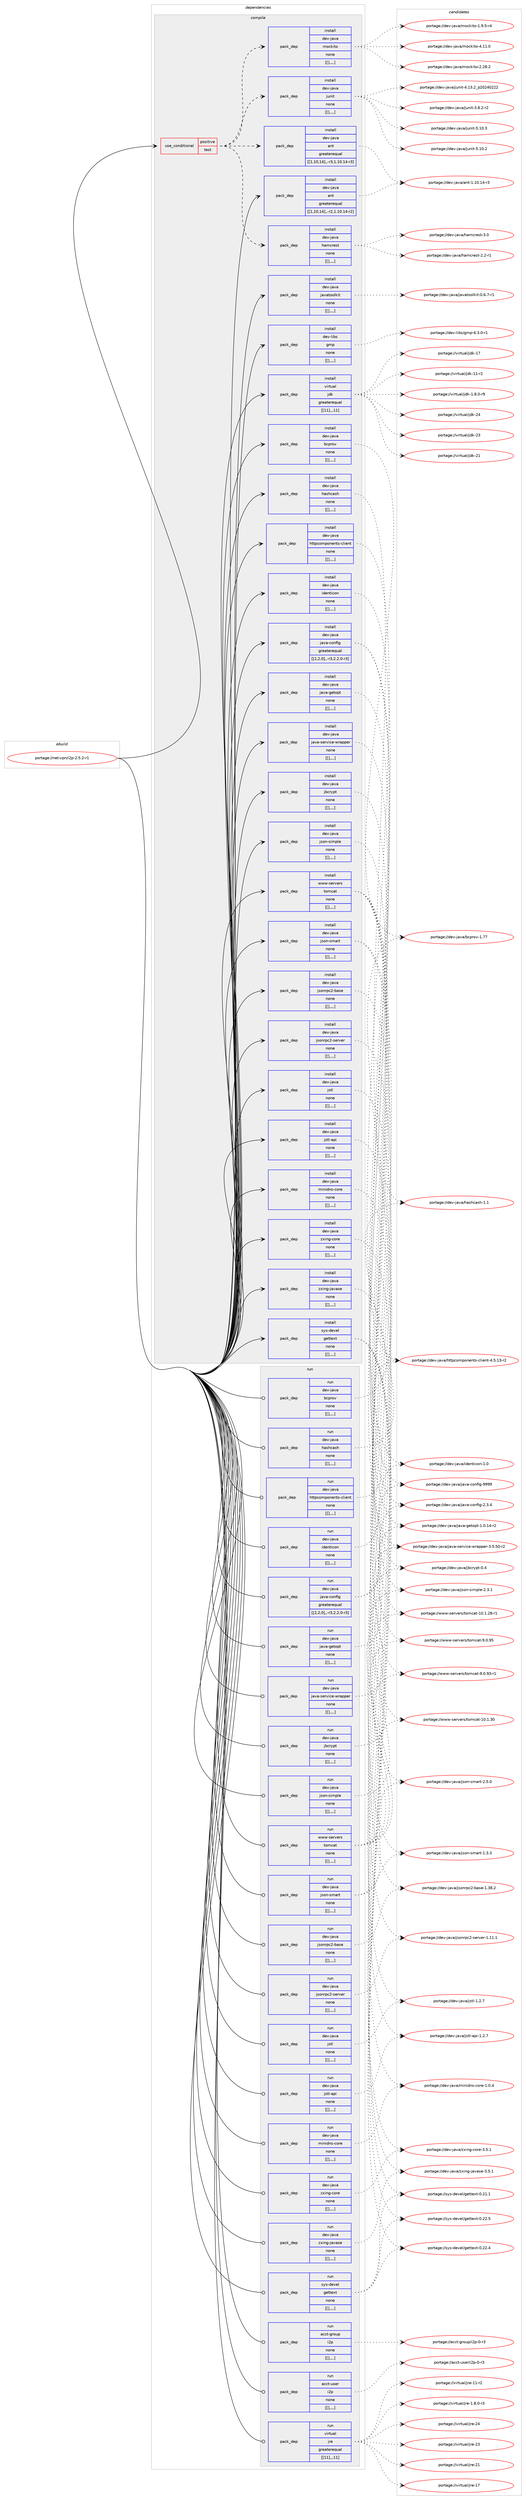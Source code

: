 digraph prolog {

# *************
# Graph options
# *************

newrank=true;
concentrate=true;
compound=true;
graph [rankdir=LR,fontname=Helvetica,fontsize=10,ranksep=1.5];#, ranksep=2.5, nodesep=0.2];
edge  [arrowhead=vee];
node  [fontname=Helvetica,fontsize=10];

# **********
# The ebuild
# **********

subgraph cluster_leftcol {
color=gray;
label=<<i>ebuild</i>>;
id [label="portage://net-vpn/i2p-2.5.2-r1", color=red, width=4, href="../net-vpn/i2p-2.5.2-r1.svg"];
}

# ****************
# The dependencies
# ****************

subgraph cluster_midcol {
color=gray;
label=<<i>dependencies</i>>;
subgraph cluster_compile {
fillcolor="#eeeeee";
style=filled;
label=<<i>compile</i>>;
subgraph cond105540 {
dependency395505 [label=<<TABLE BORDER="0" CELLBORDER="1" CELLSPACING="0" CELLPADDING="4"><TR><TD ROWSPAN="3" CELLPADDING="10">use_conditional</TD></TR><TR><TD>positive</TD></TR><TR><TD>test</TD></TR></TABLE>>, shape=none, color=red];
subgraph pack287147 {
dependency395506 [label=<<TABLE BORDER="0" CELLBORDER="1" CELLSPACING="0" CELLPADDING="4" WIDTH="220"><TR><TD ROWSPAN="6" CELLPADDING="30">pack_dep</TD></TR><TR><TD WIDTH="110">install</TD></TR><TR><TD>dev-java</TD></TR><TR><TD>ant</TD></TR><TR><TD>greaterequal</TD></TR><TR><TD>[[1,10,14],,-r3,1.10.14-r3]</TD></TR></TABLE>>, shape=none, color=blue];
}
dependency395505:e -> dependency395506:w [weight=20,style="dashed",arrowhead="vee"];
subgraph pack287148 {
dependency395507 [label=<<TABLE BORDER="0" CELLBORDER="1" CELLSPACING="0" CELLPADDING="4" WIDTH="220"><TR><TD ROWSPAN="6" CELLPADDING="30">pack_dep</TD></TR><TR><TD WIDTH="110">install</TD></TR><TR><TD>dev-java</TD></TR><TR><TD>hamcrest</TD></TR><TR><TD>none</TD></TR><TR><TD>[[],,,,]</TD></TR></TABLE>>, shape=none, color=blue];
}
dependency395505:e -> dependency395507:w [weight=20,style="dashed",arrowhead="vee"];
subgraph pack287149 {
dependency395508 [label=<<TABLE BORDER="0" CELLBORDER="1" CELLSPACING="0" CELLPADDING="4" WIDTH="220"><TR><TD ROWSPAN="6" CELLPADDING="30">pack_dep</TD></TR><TR><TD WIDTH="110">install</TD></TR><TR><TD>dev-java</TD></TR><TR><TD>junit</TD></TR><TR><TD>none</TD></TR><TR><TD>[[],,,,]</TD></TR></TABLE>>, shape=none, color=blue];
}
dependency395505:e -> dependency395508:w [weight=20,style="dashed",arrowhead="vee"];
subgraph pack287150 {
dependency395509 [label=<<TABLE BORDER="0" CELLBORDER="1" CELLSPACING="0" CELLPADDING="4" WIDTH="220"><TR><TD ROWSPAN="6" CELLPADDING="30">pack_dep</TD></TR><TR><TD WIDTH="110">install</TD></TR><TR><TD>dev-java</TD></TR><TR><TD>mockito</TD></TR><TR><TD>none</TD></TR><TR><TD>[[],,,,]</TD></TR></TABLE>>, shape=none, color=blue];
}
dependency395505:e -> dependency395509:w [weight=20,style="dashed",arrowhead="vee"];
}
id:e -> dependency395505:w [weight=20,style="solid",arrowhead="vee"];
subgraph pack287151 {
dependency395510 [label=<<TABLE BORDER="0" CELLBORDER="1" CELLSPACING="0" CELLPADDING="4" WIDTH="220"><TR><TD ROWSPAN="6" CELLPADDING="30">pack_dep</TD></TR><TR><TD WIDTH="110">install</TD></TR><TR><TD>dev-java</TD></TR><TR><TD>ant</TD></TR><TR><TD>greaterequal</TD></TR><TR><TD>[[1,10,14],,-r2,1.10.14-r2]</TD></TR></TABLE>>, shape=none, color=blue];
}
id:e -> dependency395510:w [weight=20,style="solid",arrowhead="vee"];
subgraph pack287152 {
dependency395511 [label=<<TABLE BORDER="0" CELLBORDER="1" CELLSPACING="0" CELLPADDING="4" WIDTH="220"><TR><TD ROWSPAN="6" CELLPADDING="30">pack_dep</TD></TR><TR><TD WIDTH="110">install</TD></TR><TR><TD>dev-java</TD></TR><TR><TD>bcprov</TD></TR><TR><TD>none</TD></TR><TR><TD>[[],,,,]</TD></TR></TABLE>>, shape=none, color=blue];
}
id:e -> dependency395511:w [weight=20,style="solid",arrowhead="vee"];
subgraph pack287153 {
dependency395512 [label=<<TABLE BORDER="0" CELLBORDER="1" CELLSPACING="0" CELLPADDING="4" WIDTH="220"><TR><TD ROWSPAN="6" CELLPADDING="30">pack_dep</TD></TR><TR><TD WIDTH="110">install</TD></TR><TR><TD>dev-java</TD></TR><TR><TD>hashcash</TD></TR><TR><TD>none</TD></TR><TR><TD>[[],,,,]</TD></TR></TABLE>>, shape=none, color=blue];
}
id:e -> dependency395512:w [weight=20,style="solid",arrowhead="vee"];
subgraph pack287154 {
dependency395513 [label=<<TABLE BORDER="0" CELLBORDER="1" CELLSPACING="0" CELLPADDING="4" WIDTH="220"><TR><TD ROWSPAN="6" CELLPADDING="30">pack_dep</TD></TR><TR><TD WIDTH="110">install</TD></TR><TR><TD>dev-java</TD></TR><TR><TD>httpcomponents-client</TD></TR><TR><TD>none</TD></TR><TR><TD>[[],,,,]</TD></TR></TABLE>>, shape=none, color=blue];
}
id:e -> dependency395513:w [weight=20,style="solid",arrowhead="vee"];
subgraph pack287155 {
dependency395514 [label=<<TABLE BORDER="0" CELLBORDER="1" CELLSPACING="0" CELLPADDING="4" WIDTH="220"><TR><TD ROWSPAN="6" CELLPADDING="30">pack_dep</TD></TR><TR><TD WIDTH="110">install</TD></TR><TR><TD>dev-java</TD></TR><TR><TD>identicon</TD></TR><TR><TD>none</TD></TR><TR><TD>[[],,,,]</TD></TR></TABLE>>, shape=none, color=blue];
}
id:e -> dependency395514:w [weight=20,style="solid",arrowhead="vee"];
subgraph pack287156 {
dependency395515 [label=<<TABLE BORDER="0" CELLBORDER="1" CELLSPACING="0" CELLPADDING="4" WIDTH="220"><TR><TD ROWSPAN="6" CELLPADDING="30">pack_dep</TD></TR><TR><TD WIDTH="110">install</TD></TR><TR><TD>dev-java</TD></TR><TR><TD>java-config</TD></TR><TR><TD>greaterequal</TD></TR><TR><TD>[[2,2,0],,-r3,2.2.0-r3]</TD></TR></TABLE>>, shape=none, color=blue];
}
id:e -> dependency395515:w [weight=20,style="solid",arrowhead="vee"];
subgraph pack287157 {
dependency395516 [label=<<TABLE BORDER="0" CELLBORDER="1" CELLSPACING="0" CELLPADDING="4" WIDTH="220"><TR><TD ROWSPAN="6" CELLPADDING="30">pack_dep</TD></TR><TR><TD WIDTH="110">install</TD></TR><TR><TD>dev-java</TD></TR><TR><TD>java-getopt</TD></TR><TR><TD>none</TD></TR><TR><TD>[[],,,,]</TD></TR></TABLE>>, shape=none, color=blue];
}
id:e -> dependency395516:w [weight=20,style="solid",arrowhead="vee"];
subgraph pack287158 {
dependency395517 [label=<<TABLE BORDER="0" CELLBORDER="1" CELLSPACING="0" CELLPADDING="4" WIDTH="220"><TR><TD ROWSPAN="6" CELLPADDING="30">pack_dep</TD></TR><TR><TD WIDTH="110">install</TD></TR><TR><TD>dev-java</TD></TR><TR><TD>java-service-wrapper</TD></TR><TR><TD>none</TD></TR><TR><TD>[[],,,,]</TD></TR></TABLE>>, shape=none, color=blue];
}
id:e -> dependency395517:w [weight=20,style="solid",arrowhead="vee"];
subgraph pack287159 {
dependency395518 [label=<<TABLE BORDER="0" CELLBORDER="1" CELLSPACING="0" CELLPADDING="4" WIDTH="220"><TR><TD ROWSPAN="6" CELLPADDING="30">pack_dep</TD></TR><TR><TD WIDTH="110">install</TD></TR><TR><TD>dev-java</TD></TR><TR><TD>javatoolkit</TD></TR><TR><TD>none</TD></TR><TR><TD>[[],,,,]</TD></TR></TABLE>>, shape=none, color=blue];
}
id:e -> dependency395518:w [weight=20,style="solid",arrowhead="vee"];
subgraph pack287160 {
dependency395519 [label=<<TABLE BORDER="0" CELLBORDER="1" CELLSPACING="0" CELLPADDING="4" WIDTH="220"><TR><TD ROWSPAN="6" CELLPADDING="30">pack_dep</TD></TR><TR><TD WIDTH="110">install</TD></TR><TR><TD>dev-java</TD></TR><TR><TD>jbcrypt</TD></TR><TR><TD>none</TD></TR><TR><TD>[[],,,,]</TD></TR></TABLE>>, shape=none, color=blue];
}
id:e -> dependency395519:w [weight=20,style="solid",arrowhead="vee"];
subgraph pack287161 {
dependency395520 [label=<<TABLE BORDER="0" CELLBORDER="1" CELLSPACING="0" CELLPADDING="4" WIDTH="220"><TR><TD ROWSPAN="6" CELLPADDING="30">pack_dep</TD></TR><TR><TD WIDTH="110">install</TD></TR><TR><TD>dev-java</TD></TR><TR><TD>json-simple</TD></TR><TR><TD>none</TD></TR><TR><TD>[[],,,,]</TD></TR></TABLE>>, shape=none, color=blue];
}
id:e -> dependency395520:w [weight=20,style="solid",arrowhead="vee"];
subgraph pack287162 {
dependency395521 [label=<<TABLE BORDER="0" CELLBORDER="1" CELLSPACING="0" CELLPADDING="4" WIDTH="220"><TR><TD ROWSPAN="6" CELLPADDING="30">pack_dep</TD></TR><TR><TD WIDTH="110">install</TD></TR><TR><TD>dev-java</TD></TR><TR><TD>json-smart</TD></TR><TR><TD>none</TD></TR><TR><TD>[[],,,,]</TD></TR></TABLE>>, shape=none, color=blue];
}
id:e -> dependency395521:w [weight=20,style="solid",arrowhead="vee"];
subgraph pack287163 {
dependency395522 [label=<<TABLE BORDER="0" CELLBORDER="1" CELLSPACING="0" CELLPADDING="4" WIDTH="220"><TR><TD ROWSPAN="6" CELLPADDING="30">pack_dep</TD></TR><TR><TD WIDTH="110">install</TD></TR><TR><TD>dev-java</TD></TR><TR><TD>jsonrpc2-base</TD></TR><TR><TD>none</TD></TR><TR><TD>[[],,,,]</TD></TR></TABLE>>, shape=none, color=blue];
}
id:e -> dependency395522:w [weight=20,style="solid",arrowhead="vee"];
subgraph pack287164 {
dependency395523 [label=<<TABLE BORDER="0" CELLBORDER="1" CELLSPACING="0" CELLPADDING="4" WIDTH="220"><TR><TD ROWSPAN="6" CELLPADDING="30">pack_dep</TD></TR><TR><TD WIDTH="110">install</TD></TR><TR><TD>dev-java</TD></TR><TR><TD>jsonrpc2-server</TD></TR><TR><TD>none</TD></TR><TR><TD>[[],,,,]</TD></TR></TABLE>>, shape=none, color=blue];
}
id:e -> dependency395523:w [weight=20,style="solid",arrowhead="vee"];
subgraph pack287165 {
dependency395524 [label=<<TABLE BORDER="0" CELLBORDER="1" CELLSPACING="0" CELLPADDING="4" WIDTH="220"><TR><TD ROWSPAN="6" CELLPADDING="30">pack_dep</TD></TR><TR><TD WIDTH="110">install</TD></TR><TR><TD>dev-java</TD></TR><TR><TD>jstl</TD></TR><TR><TD>none</TD></TR><TR><TD>[[],,,,]</TD></TR></TABLE>>, shape=none, color=blue];
}
id:e -> dependency395524:w [weight=20,style="solid",arrowhead="vee"];
subgraph pack287166 {
dependency395525 [label=<<TABLE BORDER="0" CELLBORDER="1" CELLSPACING="0" CELLPADDING="4" WIDTH="220"><TR><TD ROWSPAN="6" CELLPADDING="30">pack_dep</TD></TR><TR><TD WIDTH="110">install</TD></TR><TR><TD>dev-java</TD></TR><TR><TD>jstl-api</TD></TR><TR><TD>none</TD></TR><TR><TD>[[],,,,]</TD></TR></TABLE>>, shape=none, color=blue];
}
id:e -> dependency395525:w [weight=20,style="solid",arrowhead="vee"];
subgraph pack287167 {
dependency395526 [label=<<TABLE BORDER="0" CELLBORDER="1" CELLSPACING="0" CELLPADDING="4" WIDTH="220"><TR><TD ROWSPAN="6" CELLPADDING="30">pack_dep</TD></TR><TR><TD WIDTH="110">install</TD></TR><TR><TD>dev-java</TD></TR><TR><TD>minidns-core</TD></TR><TR><TD>none</TD></TR><TR><TD>[[],,,,]</TD></TR></TABLE>>, shape=none, color=blue];
}
id:e -> dependency395526:w [weight=20,style="solid",arrowhead="vee"];
subgraph pack287168 {
dependency395527 [label=<<TABLE BORDER="0" CELLBORDER="1" CELLSPACING="0" CELLPADDING="4" WIDTH="220"><TR><TD ROWSPAN="6" CELLPADDING="30">pack_dep</TD></TR><TR><TD WIDTH="110">install</TD></TR><TR><TD>dev-java</TD></TR><TR><TD>zxing-core</TD></TR><TR><TD>none</TD></TR><TR><TD>[[],,,,]</TD></TR></TABLE>>, shape=none, color=blue];
}
id:e -> dependency395527:w [weight=20,style="solid",arrowhead="vee"];
subgraph pack287169 {
dependency395528 [label=<<TABLE BORDER="0" CELLBORDER="1" CELLSPACING="0" CELLPADDING="4" WIDTH="220"><TR><TD ROWSPAN="6" CELLPADDING="30">pack_dep</TD></TR><TR><TD WIDTH="110">install</TD></TR><TR><TD>dev-java</TD></TR><TR><TD>zxing-javase</TD></TR><TR><TD>none</TD></TR><TR><TD>[[],,,,]</TD></TR></TABLE>>, shape=none, color=blue];
}
id:e -> dependency395528:w [weight=20,style="solid",arrowhead="vee"];
subgraph pack287170 {
dependency395529 [label=<<TABLE BORDER="0" CELLBORDER="1" CELLSPACING="0" CELLPADDING="4" WIDTH="220"><TR><TD ROWSPAN="6" CELLPADDING="30">pack_dep</TD></TR><TR><TD WIDTH="110">install</TD></TR><TR><TD>dev-libs</TD></TR><TR><TD>gmp</TD></TR><TR><TD>none</TD></TR><TR><TD>[[],,,,]</TD></TR></TABLE>>, shape=none, color=blue];
}
id:e -> dependency395529:w [weight=20,style="solid",arrowhead="vee"];
subgraph pack287171 {
dependency395530 [label=<<TABLE BORDER="0" CELLBORDER="1" CELLSPACING="0" CELLPADDING="4" WIDTH="220"><TR><TD ROWSPAN="6" CELLPADDING="30">pack_dep</TD></TR><TR><TD WIDTH="110">install</TD></TR><TR><TD>sys-devel</TD></TR><TR><TD>gettext</TD></TR><TR><TD>none</TD></TR><TR><TD>[[],,,,]</TD></TR></TABLE>>, shape=none, color=blue];
}
id:e -> dependency395530:w [weight=20,style="solid",arrowhead="vee"];
subgraph pack287172 {
dependency395531 [label=<<TABLE BORDER="0" CELLBORDER="1" CELLSPACING="0" CELLPADDING="4" WIDTH="220"><TR><TD ROWSPAN="6" CELLPADDING="30">pack_dep</TD></TR><TR><TD WIDTH="110">install</TD></TR><TR><TD>virtual</TD></TR><TR><TD>jdk</TD></TR><TR><TD>greaterequal</TD></TR><TR><TD>[[11],,,11]</TD></TR></TABLE>>, shape=none, color=blue];
}
id:e -> dependency395531:w [weight=20,style="solid",arrowhead="vee"];
subgraph pack287173 {
dependency395532 [label=<<TABLE BORDER="0" CELLBORDER="1" CELLSPACING="0" CELLPADDING="4" WIDTH="220"><TR><TD ROWSPAN="6" CELLPADDING="30">pack_dep</TD></TR><TR><TD WIDTH="110">install</TD></TR><TR><TD>www-servers</TD></TR><TR><TD>tomcat</TD></TR><TR><TD>none</TD></TR><TR><TD>[[],,,,]</TD></TR></TABLE>>, shape=none, color=blue];
}
id:e -> dependency395532:w [weight=20,style="solid",arrowhead="vee"];
}
subgraph cluster_compileandrun {
fillcolor="#eeeeee";
style=filled;
label=<<i>compile and run</i>>;
}
subgraph cluster_run {
fillcolor="#eeeeee";
style=filled;
label=<<i>run</i>>;
subgraph pack287174 {
dependency395533 [label=<<TABLE BORDER="0" CELLBORDER="1" CELLSPACING="0" CELLPADDING="4" WIDTH="220"><TR><TD ROWSPAN="6" CELLPADDING="30">pack_dep</TD></TR><TR><TD WIDTH="110">run</TD></TR><TR><TD>acct-group</TD></TR><TR><TD>i2p</TD></TR><TR><TD>none</TD></TR><TR><TD>[[],,,,]</TD></TR></TABLE>>, shape=none, color=blue];
}
id:e -> dependency395533:w [weight=20,style="solid",arrowhead="odot"];
subgraph pack287175 {
dependency395534 [label=<<TABLE BORDER="0" CELLBORDER="1" CELLSPACING="0" CELLPADDING="4" WIDTH="220"><TR><TD ROWSPAN="6" CELLPADDING="30">pack_dep</TD></TR><TR><TD WIDTH="110">run</TD></TR><TR><TD>acct-user</TD></TR><TR><TD>i2p</TD></TR><TR><TD>none</TD></TR><TR><TD>[[],,,,]</TD></TR></TABLE>>, shape=none, color=blue];
}
id:e -> dependency395534:w [weight=20,style="solid",arrowhead="odot"];
subgraph pack287176 {
dependency395535 [label=<<TABLE BORDER="0" CELLBORDER="1" CELLSPACING="0" CELLPADDING="4" WIDTH="220"><TR><TD ROWSPAN="6" CELLPADDING="30">pack_dep</TD></TR><TR><TD WIDTH="110">run</TD></TR><TR><TD>dev-java</TD></TR><TR><TD>bcprov</TD></TR><TR><TD>none</TD></TR><TR><TD>[[],,,,]</TD></TR></TABLE>>, shape=none, color=blue];
}
id:e -> dependency395535:w [weight=20,style="solid",arrowhead="odot"];
subgraph pack287177 {
dependency395536 [label=<<TABLE BORDER="0" CELLBORDER="1" CELLSPACING="0" CELLPADDING="4" WIDTH="220"><TR><TD ROWSPAN="6" CELLPADDING="30">pack_dep</TD></TR><TR><TD WIDTH="110">run</TD></TR><TR><TD>dev-java</TD></TR><TR><TD>hashcash</TD></TR><TR><TD>none</TD></TR><TR><TD>[[],,,,]</TD></TR></TABLE>>, shape=none, color=blue];
}
id:e -> dependency395536:w [weight=20,style="solid",arrowhead="odot"];
subgraph pack287178 {
dependency395537 [label=<<TABLE BORDER="0" CELLBORDER="1" CELLSPACING="0" CELLPADDING="4" WIDTH="220"><TR><TD ROWSPAN="6" CELLPADDING="30">pack_dep</TD></TR><TR><TD WIDTH="110">run</TD></TR><TR><TD>dev-java</TD></TR><TR><TD>httpcomponents-client</TD></TR><TR><TD>none</TD></TR><TR><TD>[[],,,,]</TD></TR></TABLE>>, shape=none, color=blue];
}
id:e -> dependency395537:w [weight=20,style="solid",arrowhead="odot"];
subgraph pack287179 {
dependency395538 [label=<<TABLE BORDER="0" CELLBORDER="1" CELLSPACING="0" CELLPADDING="4" WIDTH="220"><TR><TD ROWSPAN="6" CELLPADDING="30">pack_dep</TD></TR><TR><TD WIDTH="110">run</TD></TR><TR><TD>dev-java</TD></TR><TR><TD>identicon</TD></TR><TR><TD>none</TD></TR><TR><TD>[[],,,,]</TD></TR></TABLE>>, shape=none, color=blue];
}
id:e -> dependency395538:w [weight=20,style="solid",arrowhead="odot"];
subgraph pack287180 {
dependency395539 [label=<<TABLE BORDER="0" CELLBORDER="1" CELLSPACING="0" CELLPADDING="4" WIDTH="220"><TR><TD ROWSPAN="6" CELLPADDING="30">pack_dep</TD></TR><TR><TD WIDTH="110">run</TD></TR><TR><TD>dev-java</TD></TR><TR><TD>java-config</TD></TR><TR><TD>greaterequal</TD></TR><TR><TD>[[2,2,0],,-r3,2.2.0-r3]</TD></TR></TABLE>>, shape=none, color=blue];
}
id:e -> dependency395539:w [weight=20,style="solid",arrowhead="odot"];
subgraph pack287181 {
dependency395540 [label=<<TABLE BORDER="0" CELLBORDER="1" CELLSPACING="0" CELLPADDING="4" WIDTH="220"><TR><TD ROWSPAN="6" CELLPADDING="30">pack_dep</TD></TR><TR><TD WIDTH="110">run</TD></TR><TR><TD>dev-java</TD></TR><TR><TD>java-getopt</TD></TR><TR><TD>none</TD></TR><TR><TD>[[],,,,]</TD></TR></TABLE>>, shape=none, color=blue];
}
id:e -> dependency395540:w [weight=20,style="solid",arrowhead="odot"];
subgraph pack287182 {
dependency395541 [label=<<TABLE BORDER="0" CELLBORDER="1" CELLSPACING="0" CELLPADDING="4" WIDTH="220"><TR><TD ROWSPAN="6" CELLPADDING="30">pack_dep</TD></TR><TR><TD WIDTH="110">run</TD></TR><TR><TD>dev-java</TD></TR><TR><TD>java-service-wrapper</TD></TR><TR><TD>none</TD></TR><TR><TD>[[],,,,]</TD></TR></TABLE>>, shape=none, color=blue];
}
id:e -> dependency395541:w [weight=20,style="solid",arrowhead="odot"];
subgraph pack287183 {
dependency395542 [label=<<TABLE BORDER="0" CELLBORDER="1" CELLSPACING="0" CELLPADDING="4" WIDTH="220"><TR><TD ROWSPAN="6" CELLPADDING="30">pack_dep</TD></TR><TR><TD WIDTH="110">run</TD></TR><TR><TD>dev-java</TD></TR><TR><TD>jbcrypt</TD></TR><TR><TD>none</TD></TR><TR><TD>[[],,,,]</TD></TR></TABLE>>, shape=none, color=blue];
}
id:e -> dependency395542:w [weight=20,style="solid",arrowhead="odot"];
subgraph pack287184 {
dependency395543 [label=<<TABLE BORDER="0" CELLBORDER="1" CELLSPACING="0" CELLPADDING="4" WIDTH="220"><TR><TD ROWSPAN="6" CELLPADDING="30">pack_dep</TD></TR><TR><TD WIDTH="110">run</TD></TR><TR><TD>dev-java</TD></TR><TR><TD>json-simple</TD></TR><TR><TD>none</TD></TR><TR><TD>[[],,,,]</TD></TR></TABLE>>, shape=none, color=blue];
}
id:e -> dependency395543:w [weight=20,style="solid",arrowhead="odot"];
subgraph pack287185 {
dependency395544 [label=<<TABLE BORDER="0" CELLBORDER="1" CELLSPACING="0" CELLPADDING="4" WIDTH="220"><TR><TD ROWSPAN="6" CELLPADDING="30">pack_dep</TD></TR><TR><TD WIDTH="110">run</TD></TR><TR><TD>dev-java</TD></TR><TR><TD>json-smart</TD></TR><TR><TD>none</TD></TR><TR><TD>[[],,,,]</TD></TR></TABLE>>, shape=none, color=blue];
}
id:e -> dependency395544:w [weight=20,style="solid",arrowhead="odot"];
subgraph pack287186 {
dependency395545 [label=<<TABLE BORDER="0" CELLBORDER="1" CELLSPACING="0" CELLPADDING="4" WIDTH="220"><TR><TD ROWSPAN="6" CELLPADDING="30">pack_dep</TD></TR><TR><TD WIDTH="110">run</TD></TR><TR><TD>dev-java</TD></TR><TR><TD>jsonrpc2-base</TD></TR><TR><TD>none</TD></TR><TR><TD>[[],,,,]</TD></TR></TABLE>>, shape=none, color=blue];
}
id:e -> dependency395545:w [weight=20,style="solid",arrowhead="odot"];
subgraph pack287187 {
dependency395546 [label=<<TABLE BORDER="0" CELLBORDER="1" CELLSPACING="0" CELLPADDING="4" WIDTH="220"><TR><TD ROWSPAN="6" CELLPADDING="30">pack_dep</TD></TR><TR><TD WIDTH="110">run</TD></TR><TR><TD>dev-java</TD></TR><TR><TD>jsonrpc2-server</TD></TR><TR><TD>none</TD></TR><TR><TD>[[],,,,]</TD></TR></TABLE>>, shape=none, color=blue];
}
id:e -> dependency395546:w [weight=20,style="solid",arrowhead="odot"];
subgraph pack287188 {
dependency395547 [label=<<TABLE BORDER="0" CELLBORDER="1" CELLSPACING="0" CELLPADDING="4" WIDTH="220"><TR><TD ROWSPAN="6" CELLPADDING="30">pack_dep</TD></TR><TR><TD WIDTH="110">run</TD></TR><TR><TD>dev-java</TD></TR><TR><TD>jstl</TD></TR><TR><TD>none</TD></TR><TR><TD>[[],,,,]</TD></TR></TABLE>>, shape=none, color=blue];
}
id:e -> dependency395547:w [weight=20,style="solid",arrowhead="odot"];
subgraph pack287189 {
dependency395548 [label=<<TABLE BORDER="0" CELLBORDER="1" CELLSPACING="0" CELLPADDING="4" WIDTH="220"><TR><TD ROWSPAN="6" CELLPADDING="30">pack_dep</TD></TR><TR><TD WIDTH="110">run</TD></TR><TR><TD>dev-java</TD></TR><TR><TD>jstl-api</TD></TR><TR><TD>none</TD></TR><TR><TD>[[],,,,]</TD></TR></TABLE>>, shape=none, color=blue];
}
id:e -> dependency395548:w [weight=20,style="solid",arrowhead="odot"];
subgraph pack287190 {
dependency395549 [label=<<TABLE BORDER="0" CELLBORDER="1" CELLSPACING="0" CELLPADDING="4" WIDTH="220"><TR><TD ROWSPAN="6" CELLPADDING="30">pack_dep</TD></TR><TR><TD WIDTH="110">run</TD></TR><TR><TD>dev-java</TD></TR><TR><TD>minidns-core</TD></TR><TR><TD>none</TD></TR><TR><TD>[[],,,,]</TD></TR></TABLE>>, shape=none, color=blue];
}
id:e -> dependency395549:w [weight=20,style="solid",arrowhead="odot"];
subgraph pack287191 {
dependency395550 [label=<<TABLE BORDER="0" CELLBORDER="1" CELLSPACING="0" CELLPADDING="4" WIDTH="220"><TR><TD ROWSPAN="6" CELLPADDING="30">pack_dep</TD></TR><TR><TD WIDTH="110">run</TD></TR><TR><TD>dev-java</TD></TR><TR><TD>zxing-core</TD></TR><TR><TD>none</TD></TR><TR><TD>[[],,,,]</TD></TR></TABLE>>, shape=none, color=blue];
}
id:e -> dependency395550:w [weight=20,style="solid",arrowhead="odot"];
subgraph pack287192 {
dependency395551 [label=<<TABLE BORDER="0" CELLBORDER="1" CELLSPACING="0" CELLPADDING="4" WIDTH="220"><TR><TD ROWSPAN="6" CELLPADDING="30">pack_dep</TD></TR><TR><TD WIDTH="110">run</TD></TR><TR><TD>dev-java</TD></TR><TR><TD>zxing-javase</TD></TR><TR><TD>none</TD></TR><TR><TD>[[],,,,]</TD></TR></TABLE>>, shape=none, color=blue];
}
id:e -> dependency395551:w [weight=20,style="solid",arrowhead="odot"];
subgraph pack287193 {
dependency395552 [label=<<TABLE BORDER="0" CELLBORDER="1" CELLSPACING="0" CELLPADDING="4" WIDTH="220"><TR><TD ROWSPAN="6" CELLPADDING="30">pack_dep</TD></TR><TR><TD WIDTH="110">run</TD></TR><TR><TD>sys-devel</TD></TR><TR><TD>gettext</TD></TR><TR><TD>none</TD></TR><TR><TD>[[],,,,]</TD></TR></TABLE>>, shape=none, color=blue];
}
id:e -> dependency395552:w [weight=20,style="solid",arrowhead="odot"];
subgraph pack287194 {
dependency395553 [label=<<TABLE BORDER="0" CELLBORDER="1" CELLSPACING="0" CELLPADDING="4" WIDTH="220"><TR><TD ROWSPAN="6" CELLPADDING="30">pack_dep</TD></TR><TR><TD WIDTH="110">run</TD></TR><TR><TD>virtual</TD></TR><TR><TD>jre</TD></TR><TR><TD>greaterequal</TD></TR><TR><TD>[[11],,,11]</TD></TR></TABLE>>, shape=none, color=blue];
}
id:e -> dependency395553:w [weight=20,style="solid",arrowhead="odot"];
subgraph pack287195 {
dependency395554 [label=<<TABLE BORDER="0" CELLBORDER="1" CELLSPACING="0" CELLPADDING="4" WIDTH="220"><TR><TD ROWSPAN="6" CELLPADDING="30">pack_dep</TD></TR><TR><TD WIDTH="110">run</TD></TR><TR><TD>www-servers</TD></TR><TR><TD>tomcat</TD></TR><TR><TD>none</TD></TR><TR><TD>[[],,,,]</TD></TR></TABLE>>, shape=none, color=blue];
}
id:e -> dependency395554:w [weight=20,style="solid",arrowhead="odot"];
}
}

# **************
# The candidates
# **************

subgraph cluster_choices {
rank=same;
color=gray;
label=<<i>candidates</i>>;

subgraph choice287147 {
color=black;
nodesep=1;
choice100101118451069711897479711011645494649484649524511451 [label="portage://dev-java/ant-1.10.14-r3", color=red, width=4,href="../dev-java/ant-1.10.14-r3.svg"];
dependency395506:e -> choice100101118451069711897479711011645494649484649524511451:w [style=dotted,weight="100"];
}
subgraph choice287148 {
color=black;
nodesep=1;
choice10010111845106971189747104971099911410111511645514648 [label="portage://dev-java/hamcrest-3.0", color=red, width=4,href="../dev-java/hamcrest-3.0.svg"];
choice100101118451069711897471049710999114101115116455046504511449 [label="portage://dev-java/hamcrest-2.2-r1", color=red, width=4,href="../dev-java/hamcrest-2.2-r1.svg"];
dependency395507:e -> choice10010111845106971189747104971099911410111511645514648:w [style=dotted,weight="100"];
dependency395507:e -> choice100101118451069711897471049710999114101115116455046504511449:w [style=dotted,weight="100"];
}
subgraph choice287149 {
color=black;
nodesep=1;
choice1001011184510697118974710611711010511645534649484651 [label="portage://dev-java/junit-5.10.3", color=red, width=4,href="../dev-java/junit-5.10.3.svg"];
choice1001011184510697118974710611711010511645534649484650 [label="portage://dev-java/junit-5.10.2", color=red, width=4,href="../dev-java/junit-5.10.2.svg"];
choice1001011184510697118974710611711010511645524649514650951125048505248505050 [label="portage://dev-java/junit-4.13.2_p20240222", color=red, width=4,href="../dev-java/junit-4.13.2_p20240222.svg"];
choice100101118451069711897471061171101051164551465646504511450 [label="portage://dev-java/junit-3.8.2-r2", color=red, width=4,href="../dev-java/junit-3.8.2-r2.svg"];
dependency395508:e -> choice1001011184510697118974710611711010511645534649484651:w [style=dotted,weight="100"];
dependency395508:e -> choice1001011184510697118974710611711010511645534649484650:w [style=dotted,weight="100"];
dependency395508:e -> choice1001011184510697118974710611711010511645524649514650951125048505248505050:w [style=dotted,weight="100"];
dependency395508:e -> choice100101118451069711897471061171101051164551465646504511450:w [style=dotted,weight="100"];
}
subgraph choice287150 {
color=black;
nodesep=1;
choice100101118451069711897471091119910710511611145524649494648 [label="portage://dev-java/mockito-4.11.0", color=red, width=4,href="../dev-java/mockito-4.11.0.svg"];
choice100101118451069711897471091119910710511611145504650564650 [label="portage://dev-java/mockito-2.28.2", color=red, width=4,href="../dev-java/mockito-2.28.2.svg"];
choice10010111845106971189747109111991071051161114549465746534511452 [label="portage://dev-java/mockito-1.9.5-r4", color=red, width=4,href="../dev-java/mockito-1.9.5-r4.svg"];
dependency395509:e -> choice100101118451069711897471091119910710511611145524649494648:w [style=dotted,weight="100"];
dependency395509:e -> choice100101118451069711897471091119910710511611145504650564650:w [style=dotted,weight="100"];
dependency395509:e -> choice10010111845106971189747109111991071051161114549465746534511452:w [style=dotted,weight="100"];
}
subgraph choice287151 {
color=black;
nodesep=1;
choice100101118451069711897479711011645494649484649524511451 [label="portage://dev-java/ant-1.10.14-r3", color=red, width=4,href="../dev-java/ant-1.10.14-r3.svg"];
dependency395510:e -> choice100101118451069711897479711011645494649484649524511451:w [style=dotted,weight="100"];
}
subgraph choice287152 {
color=black;
nodesep=1;
choice1001011184510697118974798991121141111184549465555 [label="portage://dev-java/bcprov-1.77", color=red, width=4,href="../dev-java/bcprov-1.77.svg"];
dependency395511:e -> choice1001011184510697118974798991121141111184549465555:w [style=dotted,weight="100"];
}
subgraph choice287153 {
color=black;
nodesep=1;
choice1001011184510697118974710497115104999711510445494649 [label="portage://dev-java/hashcash-1.1", color=red, width=4,href="../dev-java/hashcash-1.1.svg"];
dependency395512:e -> choice1001011184510697118974710497115104999711510445494649:w [style=dotted,weight="100"];
}
subgraph choice287154 {
color=black;
nodesep=1;
choice10010111845106971189747104116116112991111091121111101011101161154599108105101110116455246534649514511450 [label="portage://dev-java/httpcomponents-client-4.5.13-r2", color=red, width=4,href="../dev-java/httpcomponents-client-4.5.13-r2.svg"];
dependency395513:e -> choice10010111845106971189747104116116112991111091121111101011101161154599108105101110116455246534649514511450:w [style=dotted,weight="100"];
}
subgraph choice287155 {
color=black;
nodesep=1;
choice100101118451069711897471051001011101161059911111045494648 [label="portage://dev-java/identicon-1.0", color=red, width=4,href="../dev-java/identicon-1.0.svg"];
dependency395514:e -> choice100101118451069711897471051001011101161059911111045494648:w [style=dotted,weight="100"];
}
subgraph choice287156 {
color=black;
nodesep=1;
choice10010111845106971189747106971189745991111101021051034557575757 [label="portage://dev-java/java-config-9999", color=red, width=4,href="../dev-java/java-config-9999.svg"];
choice1001011184510697118974710697118974599111110102105103455046514652 [label="portage://dev-java/java-config-2.3.4", color=red, width=4,href="../dev-java/java-config-2.3.4.svg"];
dependency395515:e -> choice10010111845106971189747106971189745991111101021051034557575757:w [style=dotted,weight="100"];
dependency395515:e -> choice1001011184510697118974710697118974599111110102105103455046514652:w [style=dotted,weight="100"];
}
subgraph choice287157 {
color=black;
nodesep=1;
choice10010111845106971189747106971189745103101116111112116454946484649524511450 [label="portage://dev-java/java-getopt-1.0.14-r2", color=red, width=4,href="../dev-java/java-getopt-1.0.14-r2.svg"];
dependency395516:e -> choice10010111845106971189747106971189745103101116111112116454946484649524511450:w [style=dotted,weight="100"];
}
subgraph choice287158 {
color=black;
nodesep=1;
choice10010111845106971189747106971189745115101114118105991014511911497112112101114455146534653484511450 [label="portage://dev-java/java-service-wrapper-3.5.50-r2", color=red, width=4,href="../dev-java/java-service-wrapper-3.5.50-r2.svg"];
dependency395517:e -> choice10010111845106971189747106971189745115101114118105991014511911497112112101114455146534653484511450:w [style=dotted,weight="100"];
}
subgraph choice287159 {
color=black;
nodesep=1;
choice1001011184510697118974710697118971161111111081071051164548465446554511449 [label="portage://dev-java/javatoolkit-0.6.7-r1", color=red, width=4,href="../dev-java/javatoolkit-0.6.7-r1.svg"];
dependency395518:e -> choice1001011184510697118974710697118971161111111081071051164548465446554511449:w [style=dotted,weight="100"];
}
subgraph choice287160 {
color=black;
nodesep=1;
choice10010111845106971189747106989911412111211645484652 [label="portage://dev-java/jbcrypt-0.4", color=red, width=4,href="../dev-java/jbcrypt-0.4.svg"];
dependency395519:e -> choice10010111845106971189747106989911412111211645484652:w [style=dotted,weight="100"];
}
subgraph choice287161 {
color=black;
nodesep=1;
choice1001011184510697118974710611511111045115105109112108101455046514649 [label="portage://dev-java/json-simple-2.3.1", color=red, width=4,href="../dev-java/json-simple-2.3.1.svg"];
dependency395520:e -> choice1001011184510697118974710611511111045115105109112108101455046514649:w [style=dotted,weight="100"];
}
subgraph choice287162 {
color=black;
nodesep=1;
choice100101118451069711897471061151111104511510997114116455046534648 [label="portage://dev-java/json-smart-2.5.0", color=red, width=4,href="../dev-java/json-smart-2.5.0.svg"];
choice100101118451069711897471061151111104511510997114116454946514651 [label="portage://dev-java/json-smart-1.3.3", color=red, width=4,href="../dev-java/json-smart-1.3.3.svg"];
dependency395521:e -> choice100101118451069711897471061151111104511510997114116455046534648:w [style=dotted,weight="100"];
dependency395521:e -> choice100101118451069711897471061151111104511510997114116454946514651:w [style=dotted,weight="100"];
}
subgraph choice287163 {
color=black;
nodesep=1;
choice10010111845106971189747106115111110114112995045989711510145494651564650 [label="portage://dev-java/jsonrpc2-base-1.38.2", color=red, width=4,href="../dev-java/jsonrpc2-base-1.38.2.svg"];
dependency395522:e -> choice10010111845106971189747106115111110114112995045989711510145494651564650:w [style=dotted,weight="100"];
}
subgraph choice287164 {
color=black;
nodesep=1;
choice1001011184510697118974710611511111011411299504511510111411810111445494649494649 [label="portage://dev-java/jsonrpc2-server-1.11.1", color=red, width=4,href="../dev-java/jsonrpc2-server-1.11.1.svg"];
dependency395523:e -> choice1001011184510697118974710611511111011411299504511510111411810111445494649494649:w [style=dotted,weight="100"];
}
subgraph choice287165 {
color=black;
nodesep=1;
choice10010111845106971189747106115116108454946504655 [label="portage://dev-java/jstl-1.2.7", color=red, width=4,href="../dev-java/jstl-1.2.7.svg"];
dependency395524:e -> choice10010111845106971189747106115116108454946504655:w [style=dotted,weight="100"];
}
subgraph choice287166 {
color=black;
nodesep=1;
choice100101118451069711897471061151161084597112105454946504655 [label="portage://dev-java/jstl-api-1.2.7", color=red, width=4,href="../dev-java/jstl-api-1.2.7.svg"];
dependency395525:e -> choice100101118451069711897471061151161084597112105454946504655:w [style=dotted,weight="100"];
}
subgraph choice287167 {
color=black;
nodesep=1;
choice100101118451069711897471091051101051001101154599111114101454946484652 [label="portage://dev-java/minidns-core-1.0.4", color=red, width=4,href="../dev-java/minidns-core-1.0.4.svg"];
dependency395526:e -> choice100101118451069711897471091051101051001101154599111114101454946484652:w [style=dotted,weight="100"];
}
subgraph choice287168 {
color=black;
nodesep=1;
choice100101118451069711897471221201051101034599111114101455146534649 [label="portage://dev-java/zxing-core-3.5.1", color=red, width=4,href="../dev-java/zxing-core-3.5.1.svg"];
dependency395527:e -> choice100101118451069711897471221201051101034599111114101455146534649:w [style=dotted,weight="100"];
}
subgraph choice287169 {
color=black;
nodesep=1;
choice10010111845106971189747122120105110103451069711897115101455146534649 [label="portage://dev-java/zxing-javase-3.5.1", color=red, width=4,href="../dev-java/zxing-javase-3.5.1.svg"];
dependency395528:e -> choice10010111845106971189747122120105110103451069711897115101455146534649:w [style=dotted,weight="100"];
}
subgraph choice287170 {
color=black;
nodesep=1;
choice1001011184510810598115471031091124554465146484511449 [label="portage://dev-libs/gmp-6.3.0-r1", color=red, width=4,href="../dev-libs/gmp-6.3.0-r1.svg"];
dependency395529:e -> choice1001011184510810598115471031091124554465146484511449:w [style=dotted,weight="100"];
}
subgraph choice287171 {
color=black;
nodesep=1;
choice115121115451001011181011084710310111611610112011645484650504653 [label="portage://sys-devel/gettext-0.22.5", color=red, width=4,href="../sys-devel/gettext-0.22.5.svg"];
choice115121115451001011181011084710310111611610112011645484650504652 [label="portage://sys-devel/gettext-0.22.4", color=red, width=4,href="../sys-devel/gettext-0.22.4.svg"];
choice115121115451001011181011084710310111611610112011645484650494649 [label="portage://sys-devel/gettext-0.21.1", color=red, width=4,href="../sys-devel/gettext-0.21.1.svg"];
dependency395530:e -> choice115121115451001011181011084710310111611610112011645484650504653:w [style=dotted,weight="100"];
dependency395530:e -> choice115121115451001011181011084710310111611610112011645484650504652:w [style=dotted,weight="100"];
dependency395530:e -> choice115121115451001011181011084710310111611610112011645484650494649:w [style=dotted,weight="100"];
}
subgraph choice287172 {
color=black;
nodesep=1;
choice1181051141161179710847106100107455052 [label="portage://virtual/jdk-24", color=red, width=4,href="../virtual/jdk-24.svg"];
choice1181051141161179710847106100107455051 [label="portage://virtual/jdk-23", color=red, width=4,href="../virtual/jdk-23.svg"];
choice1181051141161179710847106100107455049 [label="portage://virtual/jdk-21", color=red, width=4,href="../virtual/jdk-21.svg"];
choice1181051141161179710847106100107454955 [label="portage://virtual/jdk-17", color=red, width=4,href="../virtual/jdk-17.svg"];
choice11810511411611797108471061001074549494511450 [label="portage://virtual/jdk-11-r2", color=red, width=4,href="../virtual/jdk-11-r2.svg"];
choice11810511411611797108471061001074549465646484511457 [label="portage://virtual/jdk-1.8.0-r9", color=red, width=4,href="../virtual/jdk-1.8.0-r9.svg"];
dependency395531:e -> choice1181051141161179710847106100107455052:w [style=dotted,weight="100"];
dependency395531:e -> choice1181051141161179710847106100107455051:w [style=dotted,weight="100"];
dependency395531:e -> choice1181051141161179710847106100107455049:w [style=dotted,weight="100"];
dependency395531:e -> choice1181051141161179710847106100107454955:w [style=dotted,weight="100"];
dependency395531:e -> choice11810511411611797108471061001074549494511450:w [style=dotted,weight="100"];
dependency395531:e -> choice11810511411611797108471061001074549465646484511457:w [style=dotted,weight="100"];
}
subgraph choice287173 {
color=black;
nodesep=1;
choice119119119451151011141181011141154711611110999971164549484649465148 [label="portage://www-servers/tomcat-10.1.30", color=red, width=4,href="../www-servers/tomcat-10.1.30.svg"];
choice1191191194511510111411810111411547116111109999711645494846494650564511449 [label="portage://www-servers/tomcat-10.1.28-r1", color=red, width=4,href="../www-servers/tomcat-10.1.28-r1.svg"];
choice1191191194511510111411810111411547116111109999711645574648465753 [label="portage://www-servers/tomcat-9.0.95", color=red, width=4,href="../www-servers/tomcat-9.0.95.svg"];
choice11911911945115101114118101114115471161111099997116455746484657514511449 [label="portage://www-servers/tomcat-9.0.93-r1", color=red, width=4,href="../www-servers/tomcat-9.0.93-r1.svg"];
dependency395532:e -> choice119119119451151011141181011141154711611110999971164549484649465148:w [style=dotted,weight="100"];
dependency395532:e -> choice1191191194511510111411810111411547116111109999711645494846494650564511449:w [style=dotted,weight="100"];
dependency395532:e -> choice1191191194511510111411810111411547116111109999711645574648465753:w [style=dotted,weight="100"];
dependency395532:e -> choice11911911945115101114118101114115471161111099997116455746484657514511449:w [style=dotted,weight="100"];
}
subgraph choice287174 {
color=black;
nodesep=1;
choice97999911645103114111117112471055011245484511451 [label="portage://acct-group/i2p-0-r3", color=red, width=4,href="../acct-group/i2p-0-r3.svg"];
dependency395533:e -> choice97999911645103114111117112471055011245484511451:w [style=dotted,weight="100"];
}
subgraph choice287175 {
color=black;
nodesep=1;
choice97999911645117115101114471055011245484511451 [label="portage://acct-user/i2p-0-r3", color=red, width=4,href="../acct-user/i2p-0-r3.svg"];
dependency395534:e -> choice97999911645117115101114471055011245484511451:w [style=dotted,weight="100"];
}
subgraph choice287176 {
color=black;
nodesep=1;
choice1001011184510697118974798991121141111184549465555 [label="portage://dev-java/bcprov-1.77", color=red, width=4,href="../dev-java/bcprov-1.77.svg"];
dependency395535:e -> choice1001011184510697118974798991121141111184549465555:w [style=dotted,weight="100"];
}
subgraph choice287177 {
color=black;
nodesep=1;
choice1001011184510697118974710497115104999711510445494649 [label="portage://dev-java/hashcash-1.1", color=red, width=4,href="../dev-java/hashcash-1.1.svg"];
dependency395536:e -> choice1001011184510697118974710497115104999711510445494649:w [style=dotted,weight="100"];
}
subgraph choice287178 {
color=black;
nodesep=1;
choice10010111845106971189747104116116112991111091121111101011101161154599108105101110116455246534649514511450 [label="portage://dev-java/httpcomponents-client-4.5.13-r2", color=red, width=4,href="../dev-java/httpcomponents-client-4.5.13-r2.svg"];
dependency395537:e -> choice10010111845106971189747104116116112991111091121111101011101161154599108105101110116455246534649514511450:w [style=dotted,weight="100"];
}
subgraph choice287179 {
color=black;
nodesep=1;
choice100101118451069711897471051001011101161059911111045494648 [label="portage://dev-java/identicon-1.0", color=red, width=4,href="../dev-java/identicon-1.0.svg"];
dependency395538:e -> choice100101118451069711897471051001011101161059911111045494648:w [style=dotted,weight="100"];
}
subgraph choice287180 {
color=black;
nodesep=1;
choice10010111845106971189747106971189745991111101021051034557575757 [label="portage://dev-java/java-config-9999", color=red, width=4,href="../dev-java/java-config-9999.svg"];
choice1001011184510697118974710697118974599111110102105103455046514652 [label="portage://dev-java/java-config-2.3.4", color=red, width=4,href="../dev-java/java-config-2.3.4.svg"];
dependency395539:e -> choice10010111845106971189747106971189745991111101021051034557575757:w [style=dotted,weight="100"];
dependency395539:e -> choice1001011184510697118974710697118974599111110102105103455046514652:w [style=dotted,weight="100"];
}
subgraph choice287181 {
color=black;
nodesep=1;
choice10010111845106971189747106971189745103101116111112116454946484649524511450 [label="portage://dev-java/java-getopt-1.0.14-r2", color=red, width=4,href="../dev-java/java-getopt-1.0.14-r2.svg"];
dependency395540:e -> choice10010111845106971189747106971189745103101116111112116454946484649524511450:w [style=dotted,weight="100"];
}
subgraph choice287182 {
color=black;
nodesep=1;
choice10010111845106971189747106971189745115101114118105991014511911497112112101114455146534653484511450 [label="portage://dev-java/java-service-wrapper-3.5.50-r2", color=red, width=4,href="../dev-java/java-service-wrapper-3.5.50-r2.svg"];
dependency395541:e -> choice10010111845106971189747106971189745115101114118105991014511911497112112101114455146534653484511450:w [style=dotted,weight="100"];
}
subgraph choice287183 {
color=black;
nodesep=1;
choice10010111845106971189747106989911412111211645484652 [label="portage://dev-java/jbcrypt-0.4", color=red, width=4,href="../dev-java/jbcrypt-0.4.svg"];
dependency395542:e -> choice10010111845106971189747106989911412111211645484652:w [style=dotted,weight="100"];
}
subgraph choice287184 {
color=black;
nodesep=1;
choice1001011184510697118974710611511111045115105109112108101455046514649 [label="portage://dev-java/json-simple-2.3.1", color=red, width=4,href="../dev-java/json-simple-2.3.1.svg"];
dependency395543:e -> choice1001011184510697118974710611511111045115105109112108101455046514649:w [style=dotted,weight="100"];
}
subgraph choice287185 {
color=black;
nodesep=1;
choice100101118451069711897471061151111104511510997114116455046534648 [label="portage://dev-java/json-smart-2.5.0", color=red, width=4,href="../dev-java/json-smart-2.5.0.svg"];
choice100101118451069711897471061151111104511510997114116454946514651 [label="portage://dev-java/json-smart-1.3.3", color=red, width=4,href="../dev-java/json-smart-1.3.3.svg"];
dependency395544:e -> choice100101118451069711897471061151111104511510997114116455046534648:w [style=dotted,weight="100"];
dependency395544:e -> choice100101118451069711897471061151111104511510997114116454946514651:w [style=dotted,weight="100"];
}
subgraph choice287186 {
color=black;
nodesep=1;
choice10010111845106971189747106115111110114112995045989711510145494651564650 [label="portage://dev-java/jsonrpc2-base-1.38.2", color=red, width=4,href="../dev-java/jsonrpc2-base-1.38.2.svg"];
dependency395545:e -> choice10010111845106971189747106115111110114112995045989711510145494651564650:w [style=dotted,weight="100"];
}
subgraph choice287187 {
color=black;
nodesep=1;
choice1001011184510697118974710611511111011411299504511510111411810111445494649494649 [label="portage://dev-java/jsonrpc2-server-1.11.1", color=red, width=4,href="../dev-java/jsonrpc2-server-1.11.1.svg"];
dependency395546:e -> choice1001011184510697118974710611511111011411299504511510111411810111445494649494649:w [style=dotted,weight="100"];
}
subgraph choice287188 {
color=black;
nodesep=1;
choice10010111845106971189747106115116108454946504655 [label="portage://dev-java/jstl-1.2.7", color=red, width=4,href="../dev-java/jstl-1.2.7.svg"];
dependency395547:e -> choice10010111845106971189747106115116108454946504655:w [style=dotted,weight="100"];
}
subgraph choice287189 {
color=black;
nodesep=1;
choice100101118451069711897471061151161084597112105454946504655 [label="portage://dev-java/jstl-api-1.2.7", color=red, width=4,href="../dev-java/jstl-api-1.2.7.svg"];
dependency395548:e -> choice100101118451069711897471061151161084597112105454946504655:w [style=dotted,weight="100"];
}
subgraph choice287190 {
color=black;
nodesep=1;
choice100101118451069711897471091051101051001101154599111114101454946484652 [label="portage://dev-java/minidns-core-1.0.4", color=red, width=4,href="../dev-java/minidns-core-1.0.4.svg"];
dependency395549:e -> choice100101118451069711897471091051101051001101154599111114101454946484652:w [style=dotted,weight="100"];
}
subgraph choice287191 {
color=black;
nodesep=1;
choice100101118451069711897471221201051101034599111114101455146534649 [label="portage://dev-java/zxing-core-3.5.1", color=red, width=4,href="../dev-java/zxing-core-3.5.1.svg"];
dependency395550:e -> choice100101118451069711897471221201051101034599111114101455146534649:w [style=dotted,weight="100"];
}
subgraph choice287192 {
color=black;
nodesep=1;
choice10010111845106971189747122120105110103451069711897115101455146534649 [label="portage://dev-java/zxing-javase-3.5.1", color=red, width=4,href="../dev-java/zxing-javase-3.5.1.svg"];
dependency395551:e -> choice10010111845106971189747122120105110103451069711897115101455146534649:w [style=dotted,weight="100"];
}
subgraph choice287193 {
color=black;
nodesep=1;
choice115121115451001011181011084710310111611610112011645484650504653 [label="portage://sys-devel/gettext-0.22.5", color=red, width=4,href="../sys-devel/gettext-0.22.5.svg"];
choice115121115451001011181011084710310111611610112011645484650504652 [label="portage://sys-devel/gettext-0.22.4", color=red, width=4,href="../sys-devel/gettext-0.22.4.svg"];
choice115121115451001011181011084710310111611610112011645484650494649 [label="portage://sys-devel/gettext-0.21.1", color=red, width=4,href="../sys-devel/gettext-0.21.1.svg"];
dependency395552:e -> choice115121115451001011181011084710310111611610112011645484650504653:w [style=dotted,weight="100"];
dependency395552:e -> choice115121115451001011181011084710310111611610112011645484650504652:w [style=dotted,weight="100"];
dependency395552:e -> choice115121115451001011181011084710310111611610112011645484650494649:w [style=dotted,weight="100"];
}
subgraph choice287194 {
color=black;
nodesep=1;
choice1181051141161179710847106114101455052 [label="portage://virtual/jre-24", color=red, width=4,href="../virtual/jre-24.svg"];
choice1181051141161179710847106114101455051 [label="portage://virtual/jre-23", color=red, width=4,href="../virtual/jre-23.svg"];
choice1181051141161179710847106114101455049 [label="portage://virtual/jre-21", color=red, width=4,href="../virtual/jre-21.svg"];
choice1181051141161179710847106114101454955 [label="portage://virtual/jre-17", color=red, width=4,href="../virtual/jre-17.svg"];
choice11810511411611797108471061141014549494511450 [label="portage://virtual/jre-11-r2", color=red, width=4,href="../virtual/jre-11-r2.svg"];
choice11810511411611797108471061141014549465646484511451 [label="portage://virtual/jre-1.8.0-r3", color=red, width=4,href="../virtual/jre-1.8.0-r3.svg"];
dependency395553:e -> choice1181051141161179710847106114101455052:w [style=dotted,weight="100"];
dependency395553:e -> choice1181051141161179710847106114101455051:w [style=dotted,weight="100"];
dependency395553:e -> choice1181051141161179710847106114101455049:w [style=dotted,weight="100"];
dependency395553:e -> choice1181051141161179710847106114101454955:w [style=dotted,weight="100"];
dependency395553:e -> choice11810511411611797108471061141014549494511450:w [style=dotted,weight="100"];
dependency395553:e -> choice11810511411611797108471061141014549465646484511451:w [style=dotted,weight="100"];
}
subgraph choice287195 {
color=black;
nodesep=1;
choice119119119451151011141181011141154711611110999971164549484649465148 [label="portage://www-servers/tomcat-10.1.30", color=red, width=4,href="../www-servers/tomcat-10.1.30.svg"];
choice1191191194511510111411810111411547116111109999711645494846494650564511449 [label="portage://www-servers/tomcat-10.1.28-r1", color=red, width=4,href="../www-servers/tomcat-10.1.28-r1.svg"];
choice1191191194511510111411810111411547116111109999711645574648465753 [label="portage://www-servers/tomcat-9.0.95", color=red, width=4,href="../www-servers/tomcat-9.0.95.svg"];
choice11911911945115101114118101114115471161111099997116455746484657514511449 [label="portage://www-servers/tomcat-9.0.93-r1", color=red, width=4,href="../www-servers/tomcat-9.0.93-r1.svg"];
dependency395554:e -> choice119119119451151011141181011141154711611110999971164549484649465148:w [style=dotted,weight="100"];
dependency395554:e -> choice1191191194511510111411810111411547116111109999711645494846494650564511449:w [style=dotted,weight="100"];
dependency395554:e -> choice1191191194511510111411810111411547116111109999711645574648465753:w [style=dotted,weight="100"];
dependency395554:e -> choice11911911945115101114118101114115471161111099997116455746484657514511449:w [style=dotted,weight="100"];
}
}

}
